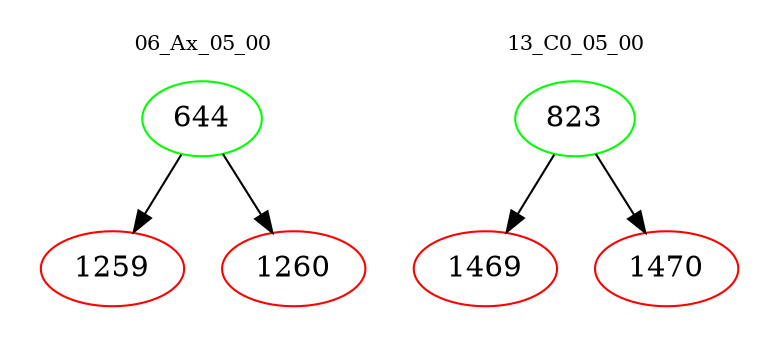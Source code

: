 digraph{
subgraph cluster_0 {
color = white
label = "06_Ax_05_00";
fontsize=10;
T0_644 [label="644", color="green"]
T0_644 -> T0_1259 [color="black"]
T0_1259 [label="1259", color="red"]
T0_644 -> T0_1260 [color="black"]
T0_1260 [label="1260", color="red"]
}
subgraph cluster_1 {
color = white
label = "13_C0_05_00";
fontsize=10;
T1_823 [label="823", color="green"]
T1_823 -> T1_1469 [color="black"]
T1_1469 [label="1469", color="red"]
T1_823 -> T1_1470 [color="black"]
T1_1470 [label="1470", color="red"]
}
}

